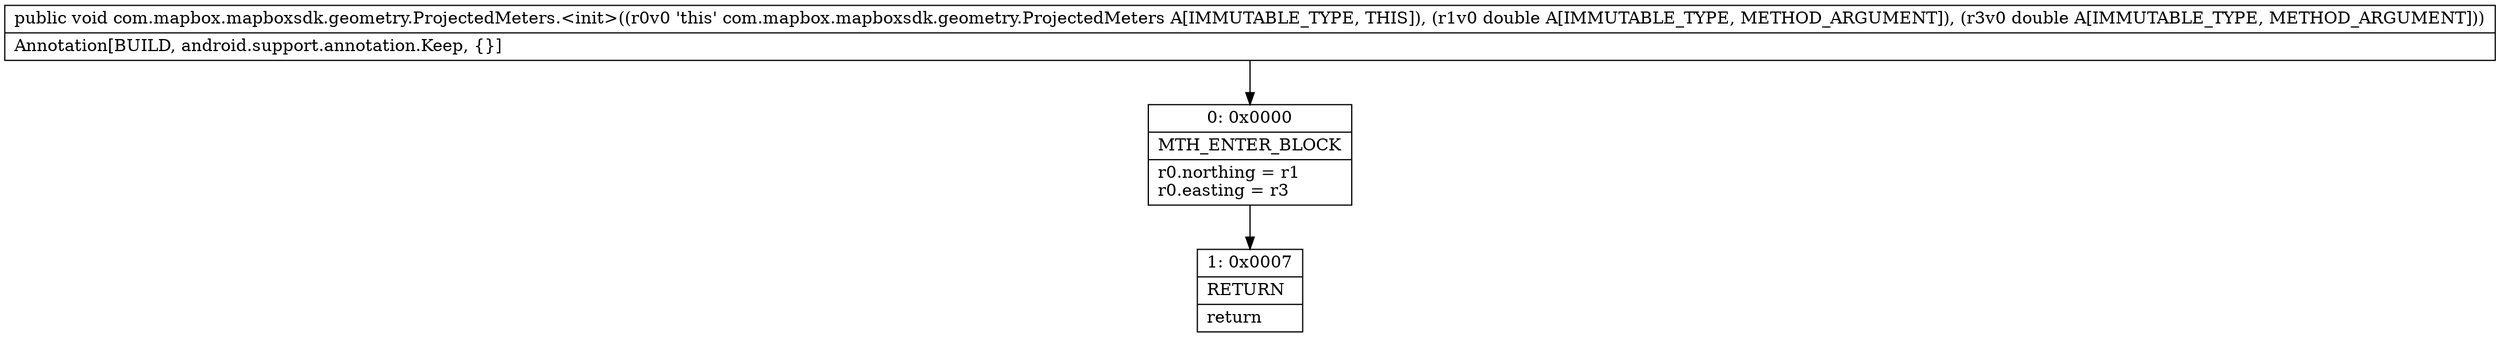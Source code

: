 digraph "CFG forcom.mapbox.mapboxsdk.geometry.ProjectedMeters.\<init\>(DD)V" {
Node_0 [shape=record,label="{0\:\ 0x0000|MTH_ENTER_BLOCK\l|r0.northing = r1\lr0.easting = r3\l}"];
Node_1 [shape=record,label="{1\:\ 0x0007|RETURN\l|return\l}"];
MethodNode[shape=record,label="{public void com.mapbox.mapboxsdk.geometry.ProjectedMeters.\<init\>((r0v0 'this' com.mapbox.mapboxsdk.geometry.ProjectedMeters A[IMMUTABLE_TYPE, THIS]), (r1v0 double A[IMMUTABLE_TYPE, METHOD_ARGUMENT]), (r3v0 double A[IMMUTABLE_TYPE, METHOD_ARGUMENT]))  | Annotation[BUILD, android.support.annotation.Keep, \{\}]\l}"];
MethodNode -> Node_0;
Node_0 -> Node_1;
}

